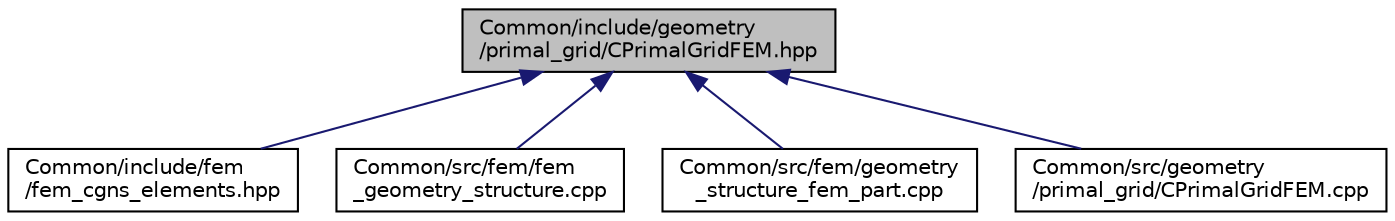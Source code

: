 digraph "Common/include/geometry/primal_grid/CPrimalGridFEM.hpp"
{
 // LATEX_PDF_SIZE
  edge [fontname="Helvetica",fontsize="10",labelfontname="Helvetica",labelfontsize="10"];
  node [fontname="Helvetica",fontsize="10",shape=record];
  Node1 [label="Common/include/geometry\l/primal_grid/CPrimalGridFEM.hpp",height=0.2,width=0.4,color="black", fillcolor="grey75", style="filled", fontcolor="black",tooltip="Headers of the main subroutines for storing the primal grid structure. The subroutines and functions ..."];
  Node1 -> Node2 [dir="back",color="midnightblue",fontsize="10",style="solid",fontname="Helvetica"];
  Node2 [label="Common/include/fem\l/fem_cgns_elements.hpp",height=0.2,width=0.4,color="black", fillcolor="white", style="filled",URL="$fem__cgns__elements_8hpp.html",tooltip="Headers of the classes and functions for reading CGNS files with high order elements...."];
  Node1 -> Node3 [dir="back",color="midnightblue",fontsize="10",style="solid",fontname="Helvetica"];
  Node3 [label="Common/src/fem/fem\l_geometry_structure.cpp",height=0.2,width=0.4,color="black", fillcolor="white", style="filled",URL="$fem__geometry__structure_8cpp.html",tooltip="Functions for creating the primal grid for the FEM solver."];
  Node1 -> Node4 [dir="back",color="midnightblue",fontsize="10",style="solid",fontname="Helvetica"];
  Node4 [label="Common/src/fem/geometry\l_structure_fem_part.cpp",height=0.2,width=0.4,color="black", fillcolor="white", style="filled",URL="$geometry__structure__fem__part_8cpp.html",tooltip="Main subroutines for distributin the grid for the Fluid FEM solver."];
  Node1 -> Node5 [dir="back",color="midnightblue",fontsize="10",style="solid",fontname="Helvetica"];
  Node5 [label="Common/src/geometry\l/primal_grid/CPrimalGridFEM.cpp",height=0.2,width=0.4,color="black", fillcolor="white", style="filled",URL="$CPrimalGridFEM_8cpp.html",tooltip="Main classes for defining the primal grid elements."];
}
